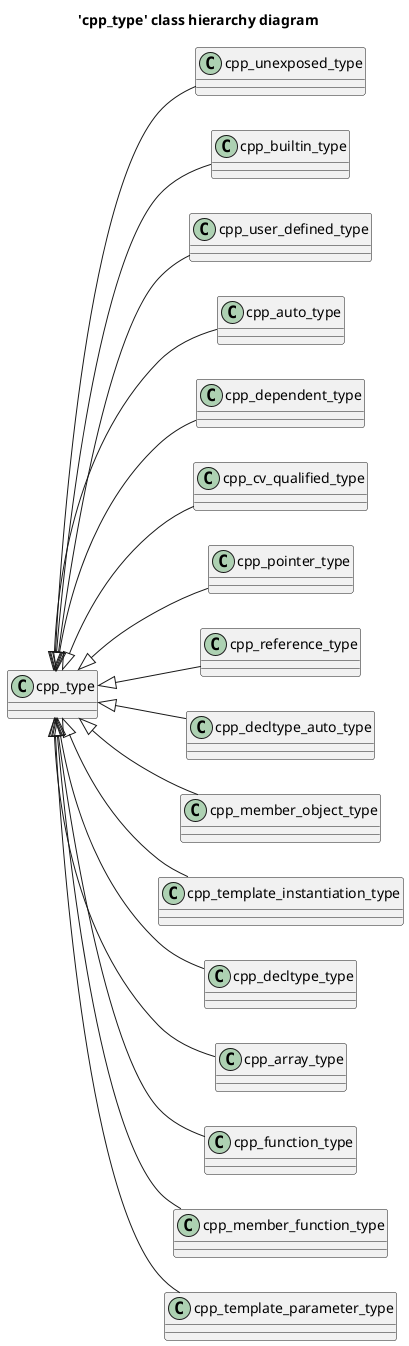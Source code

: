 @startuml
title 'cpp_type' class hierarchy diagram
left to right direction
class "cpp_type" as C_0012685224329895379678
class C_0012685224329895379678 [[https://github.com/foonathan/cppast/blob/5329e377ab9b9ab9309e9641f3fcda04366a449a/include/cppast/cpp_type.hpp#L44{cpp_type}]] {
__
}
class "cpp_unexposed_type" as C_0004813842429643163269
class C_0004813842429643163269 [[https://github.com/foonathan/cppast/blob/5329e377ab9b9ab9309e9641f3fcda04366a449a/include/cppast/cpp_type.hpp#L95{cpp_unexposed_type}]] {
__
}
class "cpp_builtin_type" as C_0016286280656642083260
class C_0016286280656642083260 [[https://github.com/foonathan/cppast/blob/5329e377ab9b9ab9309e9641f3fcda04366a449a/include/cppast/cpp_type.hpp#L161{cpp_builtin_type}]] {
__
}
class "cpp_user_defined_type" as C_0017335635478607505504
class C_0017335635478607505504 [[https://github.com/foonathan/cppast/blob/5329e377ab9b9ab9309e9641f3fcda04366a449a/include/cppast/cpp_type.hpp#L202{cpp_user_defined_type}]] {
__
}
class "cpp_auto_type" as C_0014472026947678462140
class C_0014472026947678462140 [[https://github.com/foonathan/cppast/blob/5329e377ab9b9ab9309e9641f3fcda04366a449a/include/cppast/cpp_type.hpp#L230{cpp_auto_type}]] {
__
}
class "cpp_dependent_type" as C_0004063987833557896570
class C_0004063987833557896570 [[https://github.com/foonathan/cppast/blob/5329e377ab9b9ab9309e9641f3fcda04366a449a/include/cppast/cpp_type.hpp#L249{cpp_dependent_type}]] {
__
}
class "cpp_cv_qualified_type" as C_0002742775955639665712
class C_0002742775955639665712 [[https://github.com/foonathan/cppast/blob/5329e377ab9b9ab9309e9641f3fcda04366a449a/include/cppast/cpp_type.hpp#L311{cpp_cv_qualified_type}]] {
__
}
class "cpp_pointer_type" as C_0006892285644718134459
class C_0006892285644718134459 [[https://github.com/foonathan/cppast/blob/5329e377ab9b9ab9309e9641f3fcda04366a449a/include/cppast/cpp_type.hpp#L359{cpp_pointer_type}]] {
__
}
class "cpp_reference_type" as C_0004804591595803064605
class C_0004804591595803064605 [[https://github.com/foonathan/cppast/blob/5329e377ab9b9ab9309e9641f3fcda04366a449a/include/cppast/cpp_type.hpp#L394{cpp_reference_type}]] {
__
}
class "cpp_decltype_auto_type" as C_0000209986721715701296
class C_0000209986721715701296 [[https://github.com/foonathan/cppast/blob/5329e377ab9b9ab9309e9641f3fcda04366a449a/include/cppast/cpp_decltype_type.hpp#L40{cpp_decltype_auto_type}]] {
__
}
class "cpp_member_object_type" as C_0004829067063951846468
class C_0004829067063951846468 [[https://github.com/foonathan/cppast/blob/5329e377ab9b9ab9309e9641f3fcda04366a449a/include/cppast/cpp_function_type.hpp#L164{cpp_member_object_type}]] {
__
}
class "cpp_template_instantiation_type" as C_0008075371397714845723
class C_0008075371397714845723 [[https://github.com/foonathan/cppast/blob/5329e377ab9b9ab9309e9641f3fcda04366a449a/include/cppast/cpp_template.hpp#L93{cpp_template_instantiation_type}]] {
__
}
class "cpp_decltype_type" as C_0009479862681401776453
class C_0009479862681401776453 [[https://github.com/foonathan/cppast/blob/5329e377ab9b9ab9309e9641f3fcda04366a449a/include/cppast/cpp_decltype_type.hpp#L13{cpp_decltype_type}]] {
__
}
class "cpp_array_type" as C_0010779989821278160600
class C_0010779989821278160600 [[https://github.com/foonathan/cppast/blob/5329e377ab9b9ab9309e9641f3fcda04366a449a/include/cppast/cpp_array_type.hpp#L13{cpp_array_type}]] {
__
}
class "cpp_function_type" as C_0011646818473724564525
class C_0011646818473724564525 [[https://github.com/foonathan/cppast/blob/5329e377ab9b9ab9309e9641f3fcda04366a449a/include/cppast/cpp_function_type.hpp#L14{cpp_function_type}]] {
__
}
class "cpp_member_function_type" as C_0015655533434215258614
class C_0015655533434215258614 [[https://github.com/foonathan/cppast/blob/5329e377ab9b9ab9309e9641f3fcda04366a449a/include/cppast/cpp_function_type.hpp#L87{cpp_member_function_type}]] {
__
}
class "cpp_template_parameter_type" as C_0017266576910863053385
class C_0017266576910863053385 [[https://github.com/foonathan/cppast/blob/5329e377ab9b9ab9309e9641f3fcda04366a449a/include/cppast/cpp_template_parameter.hpp#L106{cpp_template_parameter_type}]] {
__
}
C_0012685224329895379678 <|-- C_0004813842429643163269
C_0012685224329895379678 <|-- C_0016286280656642083260
C_0012685224329895379678 <|-- C_0017335635478607505504
C_0012685224329895379678 <|-- C_0014472026947678462140
C_0012685224329895379678 <|-- C_0004063987833557896570
C_0012685224329895379678 <|-- C_0002742775955639665712
C_0012685224329895379678 <|-- C_0006892285644718134459
C_0012685224329895379678 <|-- C_0004804591595803064605
C_0012685224329895379678 <|-- C_0000209986721715701296
C_0012685224329895379678 <|-- C_0004829067063951846468
C_0012685224329895379678 <|-- C_0008075371397714845723
C_0012685224329895379678 <|-- C_0009479862681401776453
C_0012685224329895379678 <|-- C_0010779989821278160600
C_0012685224329895379678 <|-- C_0011646818473724564525
C_0012685224329895379678 <|-- C_0015655533434215258614
C_0012685224329895379678 <|-- C_0017266576910863053385

'Generated with clang-uml, version 0.6.1
'LLVM version Ubuntu clang version 19.1.1 (1ubuntu1)
@enduml
